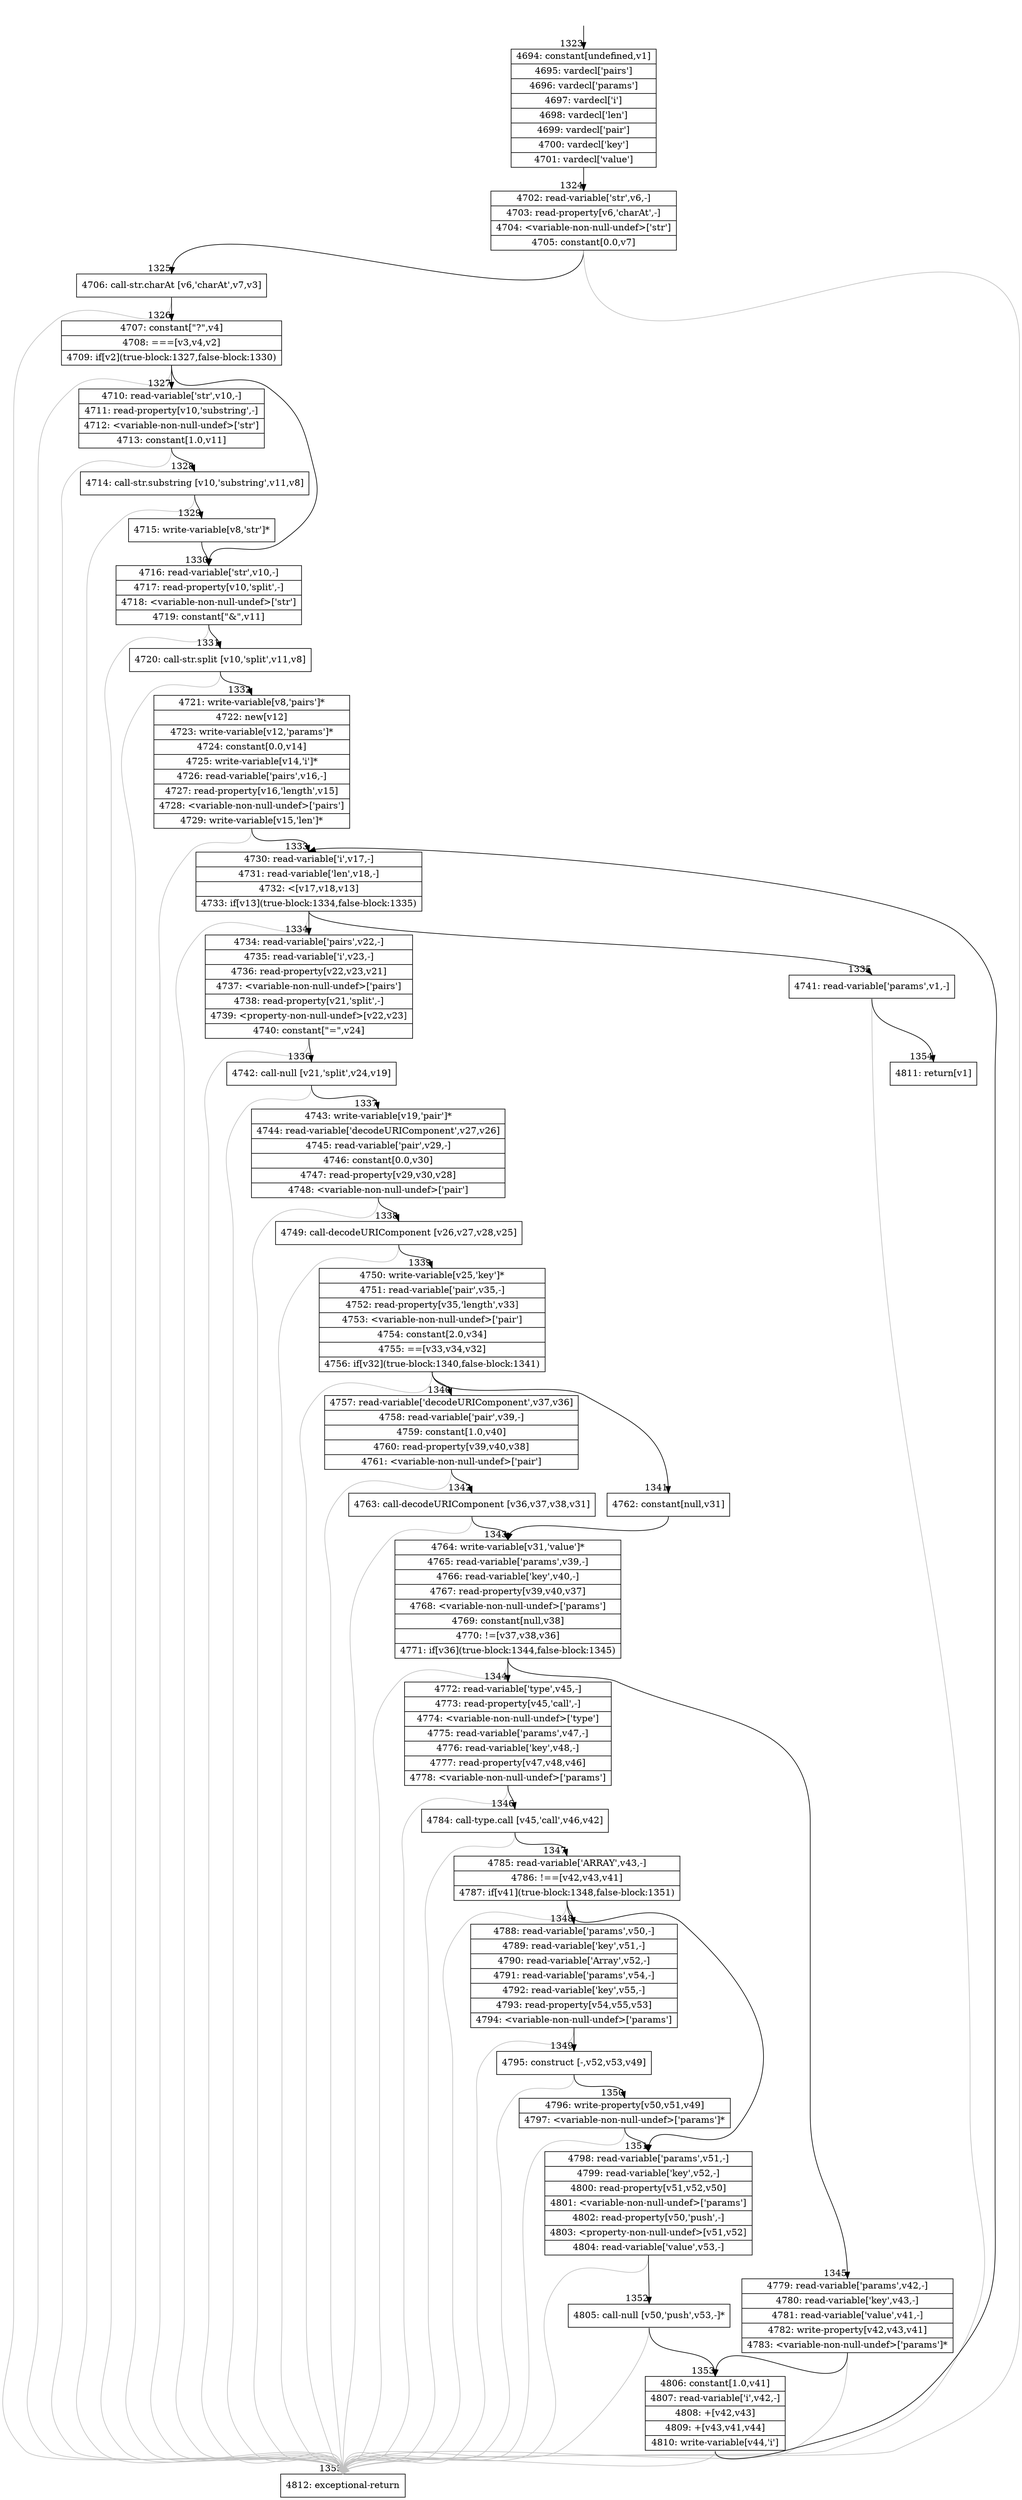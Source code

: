 digraph {
rankdir="TD"
BB_entry51[shape=none,label=""];
BB_entry51 -> BB1323 [tailport=s, headport=n, headlabel="    1323"]
BB1323 [shape=record label="{4694: constant[undefined,v1]|4695: vardecl['pairs']|4696: vardecl['params']|4697: vardecl['i']|4698: vardecl['len']|4699: vardecl['pair']|4700: vardecl['key']|4701: vardecl['value']}" ] 
BB1323 -> BB1324 [tailport=s, headport=n, headlabel="      1324"]
BB1324 [shape=record label="{4702: read-variable['str',v6,-]|4703: read-property[v6,'charAt',-]|4704: \<variable-non-null-undef\>['str']|4705: constant[0.0,v7]}" ] 
BB1324 -> BB1325 [tailport=s, headport=n, headlabel="      1325"]
BB1324 -> BB1355 [tailport=s, headport=n, color=gray, headlabel="      1355"]
BB1325 [shape=record label="{4706: call-str.charAt [v6,'charAt',v7,v3]}" ] 
BB1325 -> BB1326 [tailport=s, headport=n, headlabel="      1326"]
BB1325 -> BB1355 [tailport=s, headport=n, color=gray]
BB1326 [shape=record label="{4707: constant[\"?\",v4]|4708: ===[v3,v4,v2]|4709: if[v2](true-block:1327,false-block:1330)}" ] 
BB1326 -> BB1327 [tailport=s, headport=n, headlabel="      1327"]
BB1326 -> BB1330 [tailport=s, headport=n, headlabel="      1330"]
BB1326 -> BB1355 [tailport=s, headport=n, color=gray]
BB1327 [shape=record label="{4710: read-variable['str',v10,-]|4711: read-property[v10,'substring',-]|4712: \<variable-non-null-undef\>['str']|4713: constant[1.0,v11]}" ] 
BB1327 -> BB1328 [tailport=s, headport=n, headlabel="      1328"]
BB1327 -> BB1355 [tailport=s, headport=n, color=gray]
BB1328 [shape=record label="{4714: call-str.substring [v10,'substring',v11,v8]}" ] 
BB1328 -> BB1329 [tailport=s, headport=n, headlabel="      1329"]
BB1328 -> BB1355 [tailport=s, headport=n, color=gray]
BB1329 [shape=record label="{4715: write-variable[v8,'str']*}" ] 
BB1329 -> BB1330 [tailport=s, headport=n]
BB1330 [shape=record label="{4716: read-variable['str',v10,-]|4717: read-property[v10,'split',-]|4718: \<variable-non-null-undef\>['str']|4719: constant[\"&\",v11]}" ] 
BB1330 -> BB1331 [tailport=s, headport=n, headlabel="      1331"]
BB1330 -> BB1355 [tailport=s, headport=n, color=gray]
BB1331 [shape=record label="{4720: call-str.split [v10,'split',v11,v8]}" ] 
BB1331 -> BB1332 [tailport=s, headport=n, headlabel="      1332"]
BB1331 -> BB1355 [tailport=s, headport=n, color=gray]
BB1332 [shape=record label="{4721: write-variable[v8,'pairs']*|4722: new[v12]|4723: write-variable[v12,'params']*|4724: constant[0.0,v14]|4725: write-variable[v14,'i']*|4726: read-variable['pairs',v16,-]|4727: read-property[v16,'length',v15]|4728: \<variable-non-null-undef\>['pairs']|4729: write-variable[v15,'len']*}" ] 
BB1332 -> BB1333 [tailport=s, headport=n, headlabel="      1333"]
BB1332 -> BB1355 [tailport=s, headport=n, color=gray]
BB1333 [shape=record label="{4730: read-variable['i',v17,-]|4731: read-variable['len',v18,-]|4732: \<[v17,v18,v13]|4733: if[v13](true-block:1334,false-block:1335)}" ] 
BB1333 -> BB1334 [tailport=s, headport=n, headlabel="      1334"]
BB1333 -> BB1335 [tailport=s, headport=n, headlabel="      1335"]
BB1333 -> BB1355 [tailport=s, headport=n, color=gray]
BB1334 [shape=record label="{4734: read-variable['pairs',v22,-]|4735: read-variable['i',v23,-]|4736: read-property[v22,v23,v21]|4737: \<variable-non-null-undef\>['pairs']|4738: read-property[v21,'split',-]|4739: \<property-non-null-undef\>[v22,v23]|4740: constant[\"=\",v24]}" ] 
BB1334 -> BB1336 [tailport=s, headport=n, headlabel="      1336"]
BB1334 -> BB1355 [tailport=s, headport=n, color=gray]
BB1335 [shape=record label="{4741: read-variable['params',v1,-]}" ] 
BB1335 -> BB1354 [tailport=s, headport=n, headlabel="      1354"]
BB1335 -> BB1355 [tailport=s, headport=n, color=gray]
BB1336 [shape=record label="{4742: call-null [v21,'split',v24,v19]}" ] 
BB1336 -> BB1337 [tailport=s, headport=n, headlabel="      1337"]
BB1336 -> BB1355 [tailport=s, headport=n, color=gray]
BB1337 [shape=record label="{4743: write-variable[v19,'pair']*|4744: read-variable['decodeURIComponent',v27,v26]|4745: read-variable['pair',v29,-]|4746: constant[0.0,v30]|4747: read-property[v29,v30,v28]|4748: \<variable-non-null-undef\>['pair']}" ] 
BB1337 -> BB1338 [tailport=s, headport=n, headlabel="      1338"]
BB1337 -> BB1355 [tailport=s, headport=n, color=gray]
BB1338 [shape=record label="{4749: call-decodeURIComponent [v26,v27,v28,v25]}" ] 
BB1338 -> BB1339 [tailport=s, headport=n, headlabel="      1339"]
BB1338 -> BB1355 [tailport=s, headport=n, color=gray]
BB1339 [shape=record label="{4750: write-variable[v25,'key']*|4751: read-variable['pair',v35,-]|4752: read-property[v35,'length',v33]|4753: \<variable-non-null-undef\>['pair']|4754: constant[2.0,v34]|4755: ==[v33,v34,v32]|4756: if[v32](true-block:1340,false-block:1341)}" ] 
BB1339 -> BB1340 [tailport=s, headport=n, headlabel="      1340"]
BB1339 -> BB1341 [tailport=s, headport=n, headlabel="      1341"]
BB1339 -> BB1355 [tailport=s, headport=n, color=gray]
BB1340 [shape=record label="{4757: read-variable['decodeURIComponent',v37,v36]|4758: read-variable['pair',v39,-]|4759: constant[1.0,v40]|4760: read-property[v39,v40,v38]|4761: \<variable-non-null-undef\>['pair']}" ] 
BB1340 -> BB1342 [tailport=s, headport=n, headlabel="      1342"]
BB1340 -> BB1355 [tailport=s, headport=n, color=gray]
BB1341 [shape=record label="{4762: constant[null,v31]}" ] 
BB1341 -> BB1343 [tailport=s, headport=n, headlabel="      1343"]
BB1342 [shape=record label="{4763: call-decodeURIComponent [v36,v37,v38,v31]}" ] 
BB1342 -> BB1343 [tailport=s, headport=n]
BB1342 -> BB1355 [tailport=s, headport=n, color=gray]
BB1343 [shape=record label="{4764: write-variable[v31,'value']*|4765: read-variable['params',v39,-]|4766: read-variable['key',v40,-]|4767: read-property[v39,v40,v37]|4768: \<variable-non-null-undef\>['params']|4769: constant[null,v38]|4770: !=[v37,v38,v36]|4771: if[v36](true-block:1344,false-block:1345)}" ] 
BB1343 -> BB1344 [tailport=s, headport=n, headlabel="      1344"]
BB1343 -> BB1345 [tailport=s, headport=n, headlabel="      1345"]
BB1343 -> BB1355 [tailport=s, headport=n, color=gray]
BB1344 [shape=record label="{4772: read-variable['type',v45,-]|4773: read-property[v45,'call',-]|4774: \<variable-non-null-undef\>['type']|4775: read-variable['params',v47,-]|4776: read-variable['key',v48,-]|4777: read-property[v47,v48,v46]|4778: \<variable-non-null-undef\>['params']}" ] 
BB1344 -> BB1346 [tailport=s, headport=n, headlabel="      1346"]
BB1344 -> BB1355 [tailport=s, headport=n, color=gray]
BB1345 [shape=record label="{4779: read-variable['params',v42,-]|4780: read-variable['key',v43,-]|4781: read-variable['value',v41,-]|4782: write-property[v42,v43,v41]|4783: \<variable-non-null-undef\>['params']*}" ] 
BB1345 -> BB1353 [tailport=s, headport=n, headlabel="      1353"]
BB1345 -> BB1355 [tailport=s, headport=n, color=gray]
BB1346 [shape=record label="{4784: call-type.call [v45,'call',v46,v42]}" ] 
BB1346 -> BB1347 [tailport=s, headport=n, headlabel="      1347"]
BB1346 -> BB1355 [tailport=s, headport=n, color=gray]
BB1347 [shape=record label="{4785: read-variable['ARRAY',v43,-]|4786: !==[v42,v43,v41]|4787: if[v41](true-block:1348,false-block:1351)}" ] 
BB1347 -> BB1348 [tailport=s, headport=n, headlabel="      1348"]
BB1347 -> BB1351 [tailport=s, headport=n, headlabel="      1351"]
BB1347 -> BB1355 [tailport=s, headport=n, color=gray]
BB1348 [shape=record label="{4788: read-variable['params',v50,-]|4789: read-variable['key',v51,-]|4790: read-variable['Array',v52,-]|4791: read-variable['params',v54,-]|4792: read-variable['key',v55,-]|4793: read-property[v54,v55,v53]|4794: \<variable-non-null-undef\>['params']}" ] 
BB1348 -> BB1349 [tailport=s, headport=n, headlabel="      1349"]
BB1348 -> BB1355 [tailport=s, headport=n, color=gray]
BB1349 [shape=record label="{4795: construct [-,v52,v53,v49]}" ] 
BB1349 -> BB1350 [tailport=s, headport=n, headlabel="      1350"]
BB1349 -> BB1355 [tailport=s, headport=n, color=gray]
BB1350 [shape=record label="{4796: write-property[v50,v51,v49]|4797: \<variable-non-null-undef\>['params']*}" ] 
BB1350 -> BB1351 [tailport=s, headport=n]
BB1350 -> BB1355 [tailport=s, headport=n, color=gray]
BB1351 [shape=record label="{4798: read-variable['params',v51,-]|4799: read-variable['key',v52,-]|4800: read-property[v51,v52,v50]|4801: \<variable-non-null-undef\>['params']|4802: read-property[v50,'push',-]|4803: \<property-non-null-undef\>[v51,v52]|4804: read-variable['value',v53,-]}" ] 
BB1351 -> BB1352 [tailport=s, headport=n, headlabel="      1352"]
BB1351 -> BB1355 [tailport=s, headport=n, color=gray]
BB1352 [shape=record label="{4805: call-null [v50,'push',v53,-]*}" ] 
BB1352 -> BB1353 [tailport=s, headport=n]
BB1352 -> BB1355 [tailport=s, headport=n, color=gray]
BB1353 [shape=record label="{4806: constant[1.0,v41]|4807: read-variable['i',v42,-]|4808: +[v42,v43]|4809: +[v43,v41,v44]|4810: write-variable[v44,'i']}" ] 
BB1353 -> BB1333 [tailport=s, headport=n]
BB1353 -> BB1355 [tailport=s, headport=n, color=gray]
BB1354 [shape=record label="{4811: return[v1]}" ] 
BB1355 [shape=record label="{4812: exceptional-return}" ] 
//#$~ 840
}

